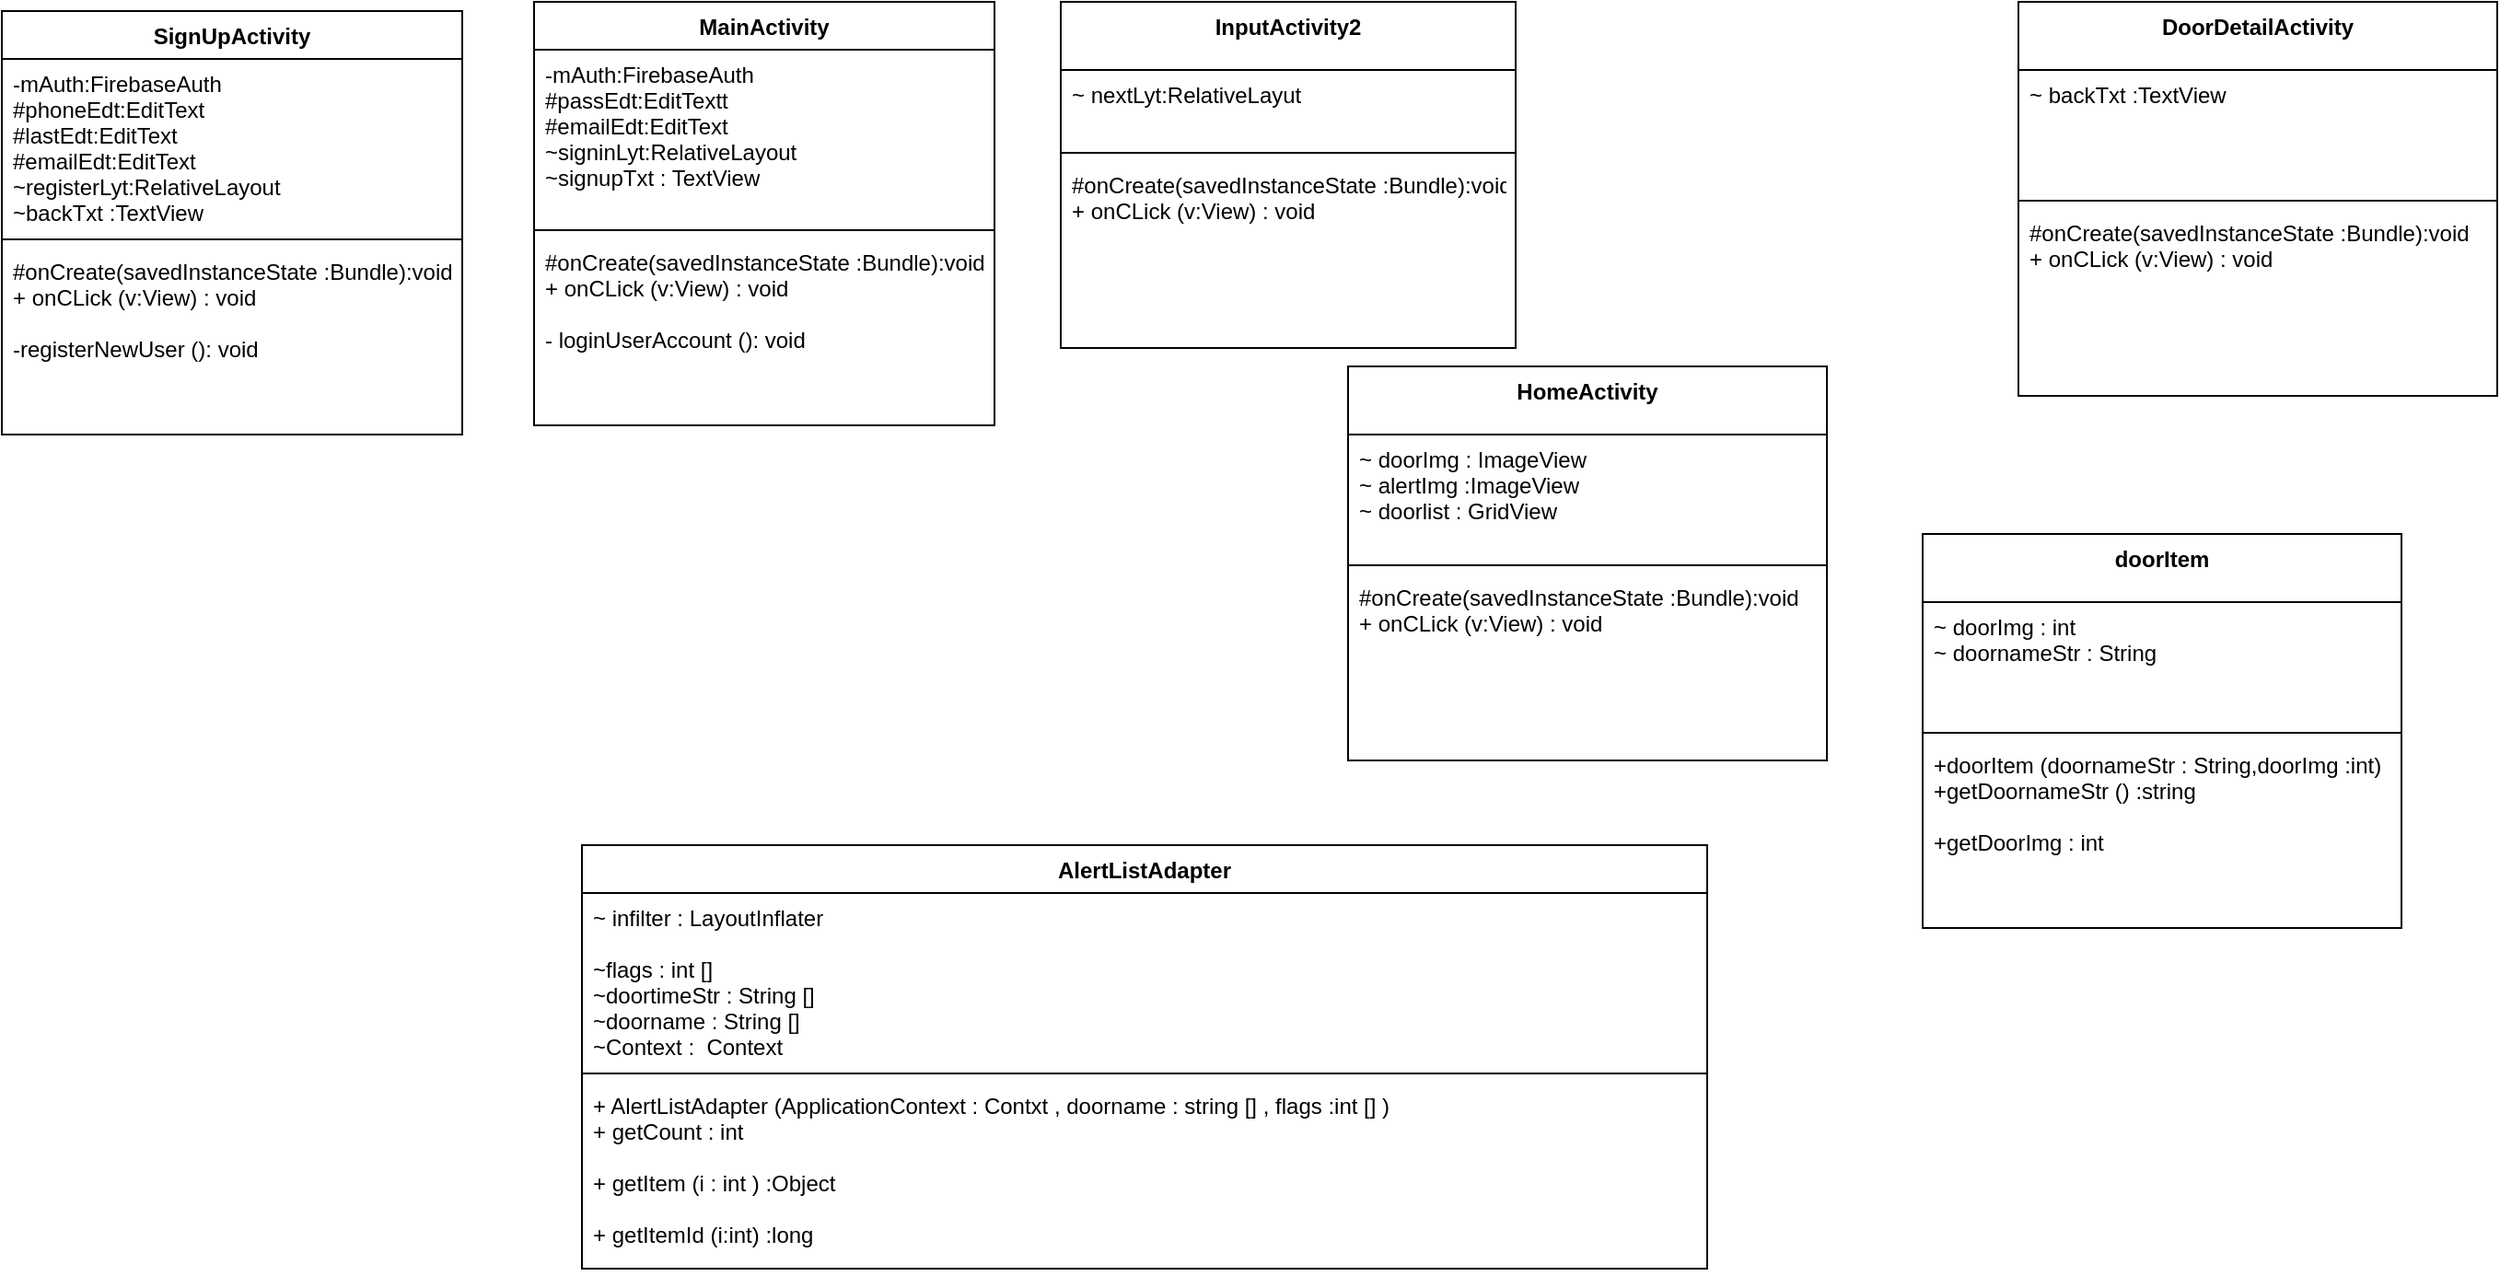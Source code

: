 <mxfile version="20.5.3" type="github"><diagram id="s1QHVjOYfb40qejZK53m" name="Page-2"><mxGraphModel dx="1422" dy="754" grid="1" gridSize="13" guides="1" tooltips="1" connect="1" arrows="1" fold="1" page="1" pageScale="1" pageWidth="2339" pageHeight="3300" math="0" shadow="0"><root><mxCell id="0"/><mxCell id="1" parent="0"/><mxCell id="kavTzh3O-xetvNl2dyk9-1" value="SignUpActivity" style="swimlane;fontStyle=1;align=center;verticalAlign=top;childLayout=stackLayout;horizontal=1;startSize=26;horizontalStack=0;resizeParent=1;resizeParentMax=0;resizeLast=0;collapsible=1;marginBottom=0;" vertex="1" parent="1"><mxGeometry x="10" y="80" width="250" height="230" as="geometry"/></mxCell><mxCell id="kavTzh3O-xetvNl2dyk9-2" value="-mAuth:FirebaseAuth&#xA;#phoneEdt:EditText&#xA;#lastEdt:EditText&#xA;#emailEdt:EditText&#xA;~registerLyt:RelativeLayout&#xA;~backTxt :TextView&#xA;" style="text;strokeColor=none;fillColor=none;align=left;verticalAlign=top;spacingLeft=4;spacingRight=4;overflow=hidden;rotatable=0;points=[[0,0.5],[1,0.5]];portConstraint=eastwest;" vertex="1" parent="kavTzh3O-xetvNl2dyk9-1"><mxGeometry y="26" width="250" height="94" as="geometry"/></mxCell><mxCell id="kavTzh3O-xetvNl2dyk9-3" value="" style="line;strokeWidth=1;fillColor=none;align=left;verticalAlign=middle;spacingTop=-1;spacingLeft=3;spacingRight=3;rotatable=0;labelPosition=right;points=[];portConstraint=eastwest;strokeColor=inherit;" vertex="1" parent="kavTzh3O-xetvNl2dyk9-1"><mxGeometry y="120" width="250" height="8" as="geometry"/></mxCell><mxCell id="kavTzh3O-xetvNl2dyk9-4" value="#onCreate(savedInstanceState :Bundle):void&#xA;+ onCLick (v:View) : void &#xA;&#xA;-registerNewUser (): void &#xA;" style="text;strokeColor=none;fillColor=none;align=left;verticalAlign=top;spacingLeft=4;spacingRight=4;overflow=hidden;rotatable=0;points=[[0,0.5],[1,0.5]];portConstraint=eastwest;" vertex="1" parent="kavTzh3O-xetvNl2dyk9-1"><mxGeometry y="128" width="250" height="102" as="geometry"/></mxCell><mxCell id="kavTzh3O-xetvNl2dyk9-5" value="MainActivity" style="swimlane;fontStyle=1;align=center;verticalAlign=top;childLayout=stackLayout;horizontal=1;startSize=26;horizontalStack=0;resizeParent=1;resizeParentMax=0;resizeLast=0;collapsible=1;marginBottom=0;" vertex="1" parent="1"><mxGeometry x="299" y="75" width="250" height="230" as="geometry"/></mxCell><mxCell id="kavTzh3O-xetvNl2dyk9-6" value="-mAuth:FirebaseAuth&#xA;#passEdt:EditTextt&#xA;#emailEdt:EditText&#xA;~signinLyt:RelativeLayout&#xA;~signupTxt : TextView&#xA;&#xA;" style="text;strokeColor=none;fillColor=none;align=left;verticalAlign=top;spacingLeft=4;spacingRight=4;overflow=hidden;rotatable=0;points=[[0,0.5],[1,0.5]];portConstraint=eastwest;" vertex="1" parent="kavTzh3O-xetvNl2dyk9-5"><mxGeometry y="26" width="250" height="94" as="geometry"/></mxCell><mxCell id="kavTzh3O-xetvNl2dyk9-7" value="" style="line;strokeWidth=1;fillColor=none;align=left;verticalAlign=middle;spacingTop=-1;spacingLeft=3;spacingRight=3;rotatable=0;labelPosition=right;points=[];portConstraint=eastwest;strokeColor=inherit;" vertex="1" parent="kavTzh3O-xetvNl2dyk9-5"><mxGeometry y="120" width="250" height="8" as="geometry"/></mxCell><mxCell id="kavTzh3O-xetvNl2dyk9-8" value="#onCreate(savedInstanceState :Bundle):void&#xA;+ onCLick (v:View) : void &#xA;&#xA;- loginUserAccount (): void &#xA;" style="text;strokeColor=none;fillColor=none;align=left;verticalAlign=top;spacingLeft=4;spacingRight=4;overflow=hidden;rotatable=0;points=[[0,0.5],[1,0.5]];portConstraint=eastwest;" vertex="1" parent="kavTzh3O-xetvNl2dyk9-5"><mxGeometry y="128" width="250" height="102" as="geometry"/></mxCell><mxCell id="kavTzh3O-xetvNl2dyk9-9" value="InputActivity2" style="swimlane;fontStyle=1;align=center;verticalAlign=top;childLayout=stackLayout;horizontal=1;startSize=37;horizontalStack=0;resizeParent=1;resizeParentMax=0;resizeLast=0;collapsible=1;marginBottom=0;" vertex="1" parent="1"><mxGeometry x="585" y="75" width="247" height="188" as="geometry"/></mxCell><mxCell id="kavTzh3O-xetvNl2dyk9-10" value="~ nextLyt:RelativeLayut&#xA;&#xA;&#xA;" style="text;strokeColor=none;fillColor=none;align=left;verticalAlign=top;spacingLeft=4;spacingRight=4;overflow=hidden;rotatable=0;points=[[0,0.5],[1,0.5]];portConstraint=eastwest;" vertex="1" parent="kavTzh3O-xetvNl2dyk9-9"><mxGeometry y="37" width="247" height="41" as="geometry"/></mxCell><mxCell id="kavTzh3O-xetvNl2dyk9-11" value="" style="line;strokeWidth=1;fillColor=none;align=left;verticalAlign=middle;spacingTop=-1;spacingLeft=3;spacingRight=3;rotatable=0;labelPosition=right;points=[];portConstraint=eastwest;strokeColor=inherit;" vertex="1" parent="kavTzh3O-xetvNl2dyk9-9"><mxGeometry y="78" width="247" height="8" as="geometry"/></mxCell><mxCell id="kavTzh3O-xetvNl2dyk9-12" value="#onCreate(savedInstanceState :Bundle):void&#xA;+ onCLick (v:View) : void &#xA;&#xA;&#xA;" style="text;strokeColor=none;fillColor=none;align=left;verticalAlign=top;spacingLeft=4;spacingRight=4;overflow=hidden;rotatable=0;points=[[0,0.5],[1,0.5]];portConstraint=eastwest;" vertex="1" parent="kavTzh3O-xetvNl2dyk9-9"><mxGeometry y="86" width="247" height="102" as="geometry"/></mxCell><mxCell id="kavTzh3O-xetvNl2dyk9-13" value="HomeActivity" style="swimlane;fontStyle=1;align=center;verticalAlign=top;childLayout=stackLayout;horizontal=1;startSize=37;horizontalStack=0;resizeParent=1;resizeParentMax=0;resizeLast=0;collapsible=1;marginBottom=0;" vertex="1" parent="1"><mxGeometry x="741" y="273" width="260" height="214" as="geometry"/></mxCell><mxCell id="kavTzh3O-xetvNl2dyk9-14" value="~ doorImg : ImageView&#xA;~ alertImg :ImageView&#xA;~ doorlist : GridView&#xA;&#xA;&#xA;&#xA;&#xA;" style="text;strokeColor=none;fillColor=none;align=left;verticalAlign=top;spacingLeft=4;spacingRight=4;overflow=hidden;rotatable=0;points=[[0,0.5],[1,0.5]];portConstraint=eastwest;" vertex="1" parent="kavTzh3O-xetvNl2dyk9-13"><mxGeometry y="37" width="260" height="67" as="geometry"/></mxCell><mxCell id="kavTzh3O-xetvNl2dyk9-15" value="" style="line;strokeWidth=1;fillColor=none;align=left;verticalAlign=middle;spacingTop=-1;spacingLeft=3;spacingRight=3;rotatable=0;labelPosition=right;points=[];portConstraint=eastwest;strokeColor=inherit;" vertex="1" parent="kavTzh3O-xetvNl2dyk9-13"><mxGeometry y="104" width="260" height="8" as="geometry"/></mxCell><mxCell id="kavTzh3O-xetvNl2dyk9-16" value="#onCreate(savedInstanceState :Bundle):void&#xA;+ onCLick (v:View) : void &#xA;&#xA;&#xA;" style="text;strokeColor=none;fillColor=none;align=left;verticalAlign=top;spacingLeft=4;spacingRight=4;overflow=hidden;rotatable=0;points=[[0,0.5],[1,0.5]];portConstraint=eastwest;" vertex="1" parent="kavTzh3O-xetvNl2dyk9-13"><mxGeometry y="112" width="260" height="102" as="geometry"/></mxCell><mxCell id="kavTzh3O-xetvNl2dyk9-17" value="doorItem" style="swimlane;fontStyle=1;align=center;verticalAlign=top;childLayout=stackLayout;horizontal=1;startSize=37;horizontalStack=0;resizeParent=1;resizeParentMax=0;resizeLast=0;collapsible=1;marginBottom=0;" vertex="1" parent="1"><mxGeometry x="1053" y="364" width="260" height="214" as="geometry"/></mxCell><mxCell id="kavTzh3O-xetvNl2dyk9-18" value="~ doorImg : int &#xA;~ doornameStr : String &#xA;&#xA;&#xA;&#xA;&#xA;" style="text;strokeColor=none;fillColor=none;align=left;verticalAlign=top;spacingLeft=4;spacingRight=4;overflow=hidden;rotatable=0;points=[[0,0.5],[1,0.5]];portConstraint=eastwest;" vertex="1" parent="kavTzh3O-xetvNl2dyk9-17"><mxGeometry y="37" width="260" height="67" as="geometry"/></mxCell><mxCell id="kavTzh3O-xetvNl2dyk9-19" value="" style="line;strokeWidth=1;fillColor=none;align=left;verticalAlign=middle;spacingTop=-1;spacingLeft=3;spacingRight=3;rotatable=0;labelPosition=right;points=[];portConstraint=eastwest;strokeColor=inherit;" vertex="1" parent="kavTzh3O-xetvNl2dyk9-17"><mxGeometry y="104" width="260" height="8" as="geometry"/></mxCell><mxCell id="kavTzh3O-xetvNl2dyk9-20" value="+doorItem (doornameStr : String,doorImg :int)&#xA;+getDoornameStr () :string &#xA;&#xA;+getDoorImg : int &#xA;" style="text;strokeColor=none;fillColor=none;align=left;verticalAlign=top;spacingLeft=4;spacingRight=4;overflow=hidden;rotatable=0;points=[[0,0.5],[1,0.5]];portConstraint=eastwest;" vertex="1" parent="kavTzh3O-xetvNl2dyk9-17"><mxGeometry y="112" width="260" height="102" as="geometry"/></mxCell><mxCell id="kavTzh3O-xetvNl2dyk9-21" value="DoorDetailActivity" style="swimlane;fontStyle=1;align=center;verticalAlign=top;childLayout=stackLayout;horizontal=1;startSize=37;horizontalStack=0;resizeParent=1;resizeParentMax=0;resizeLast=0;collapsible=1;marginBottom=0;" vertex="1" parent="1"><mxGeometry x="1105" y="75" width="260" height="214" as="geometry"/></mxCell><mxCell id="kavTzh3O-xetvNl2dyk9-22" value="~ backTxt :TextView &#xA;&#xA;&#xA;&#xA;&#xA;" style="text;strokeColor=none;fillColor=none;align=left;verticalAlign=top;spacingLeft=4;spacingRight=4;overflow=hidden;rotatable=0;points=[[0,0.5],[1,0.5]];portConstraint=eastwest;" vertex="1" parent="kavTzh3O-xetvNl2dyk9-21"><mxGeometry y="37" width="260" height="67" as="geometry"/></mxCell><mxCell id="kavTzh3O-xetvNl2dyk9-23" value="" style="line;strokeWidth=1;fillColor=none;align=left;verticalAlign=middle;spacingTop=-1;spacingLeft=3;spacingRight=3;rotatable=0;labelPosition=right;points=[];portConstraint=eastwest;strokeColor=inherit;" vertex="1" parent="kavTzh3O-xetvNl2dyk9-21"><mxGeometry y="104" width="260" height="8" as="geometry"/></mxCell><mxCell id="kavTzh3O-xetvNl2dyk9-24" value="#onCreate(savedInstanceState :Bundle):void&#xA;+ onCLick (v:View) : void &#xA;&#xA;&#xA;&#xA;&#xA;" style="text;strokeColor=none;fillColor=none;align=left;verticalAlign=top;spacingLeft=4;spacingRight=4;overflow=hidden;rotatable=0;points=[[0,0.5],[1,0.5]];portConstraint=eastwest;" vertex="1" parent="kavTzh3O-xetvNl2dyk9-21"><mxGeometry y="112" width="260" height="102" as="geometry"/></mxCell><mxCell id="kavTzh3O-xetvNl2dyk9-27" value="AlertListAdapter" style="swimlane;fontStyle=1;align=center;verticalAlign=top;childLayout=stackLayout;horizontal=1;startSize=26;horizontalStack=0;resizeParent=1;resizeParentMax=0;resizeLast=0;collapsible=1;marginBottom=0;" vertex="1" parent="1"><mxGeometry x="325" y="533" width="611" height="230" as="geometry"/></mxCell><mxCell id="kavTzh3O-xetvNl2dyk9-28" value="~ infilter : LayoutInflater &#xA;&#xA;~flags : int []&#xA;~doortimeStr : String []&#xA;~doorname : String []&#xA;~Context :  Context&#xA;" style="text;strokeColor=none;fillColor=none;align=left;verticalAlign=top;spacingLeft=4;spacingRight=4;overflow=hidden;rotatable=0;points=[[0,0.5],[1,0.5]];portConstraint=eastwest;" vertex="1" parent="kavTzh3O-xetvNl2dyk9-27"><mxGeometry y="26" width="611" height="94" as="geometry"/></mxCell><mxCell id="kavTzh3O-xetvNl2dyk9-29" value="" style="line;strokeWidth=1;fillColor=none;align=left;verticalAlign=middle;spacingTop=-1;spacingLeft=3;spacingRight=3;rotatable=0;labelPosition=right;points=[];portConstraint=eastwest;strokeColor=inherit;" vertex="1" parent="kavTzh3O-xetvNl2dyk9-27"><mxGeometry y="120" width="611" height="8" as="geometry"/></mxCell><mxCell id="kavTzh3O-xetvNl2dyk9-30" value="+ AlertListAdapter (ApplicationContext : Contxt , doorname : string [] , flags :int [] )&#xA;+ getCount : int &#xA;&#xA;+ getItem (i : int ) :Object &#xA;&#xA;+ getItemId (i:int) :long &#xA;&#xA;+ getView (i:int , view : View , viewGroup ; ViewGroup ) View &#xA;" style="text;strokeColor=none;fillColor=none;align=left;verticalAlign=top;spacingLeft=4;spacingRight=4;overflow=hidden;rotatable=0;points=[[0,0.5],[1,0.5]];portConstraint=eastwest;" vertex="1" parent="kavTzh3O-xetvNl2dyk9-27"><mxGeometry y="128" width="611" height="102" as="geometry"/></mxCell></root></mxGraphModel></diagram></mxfile>